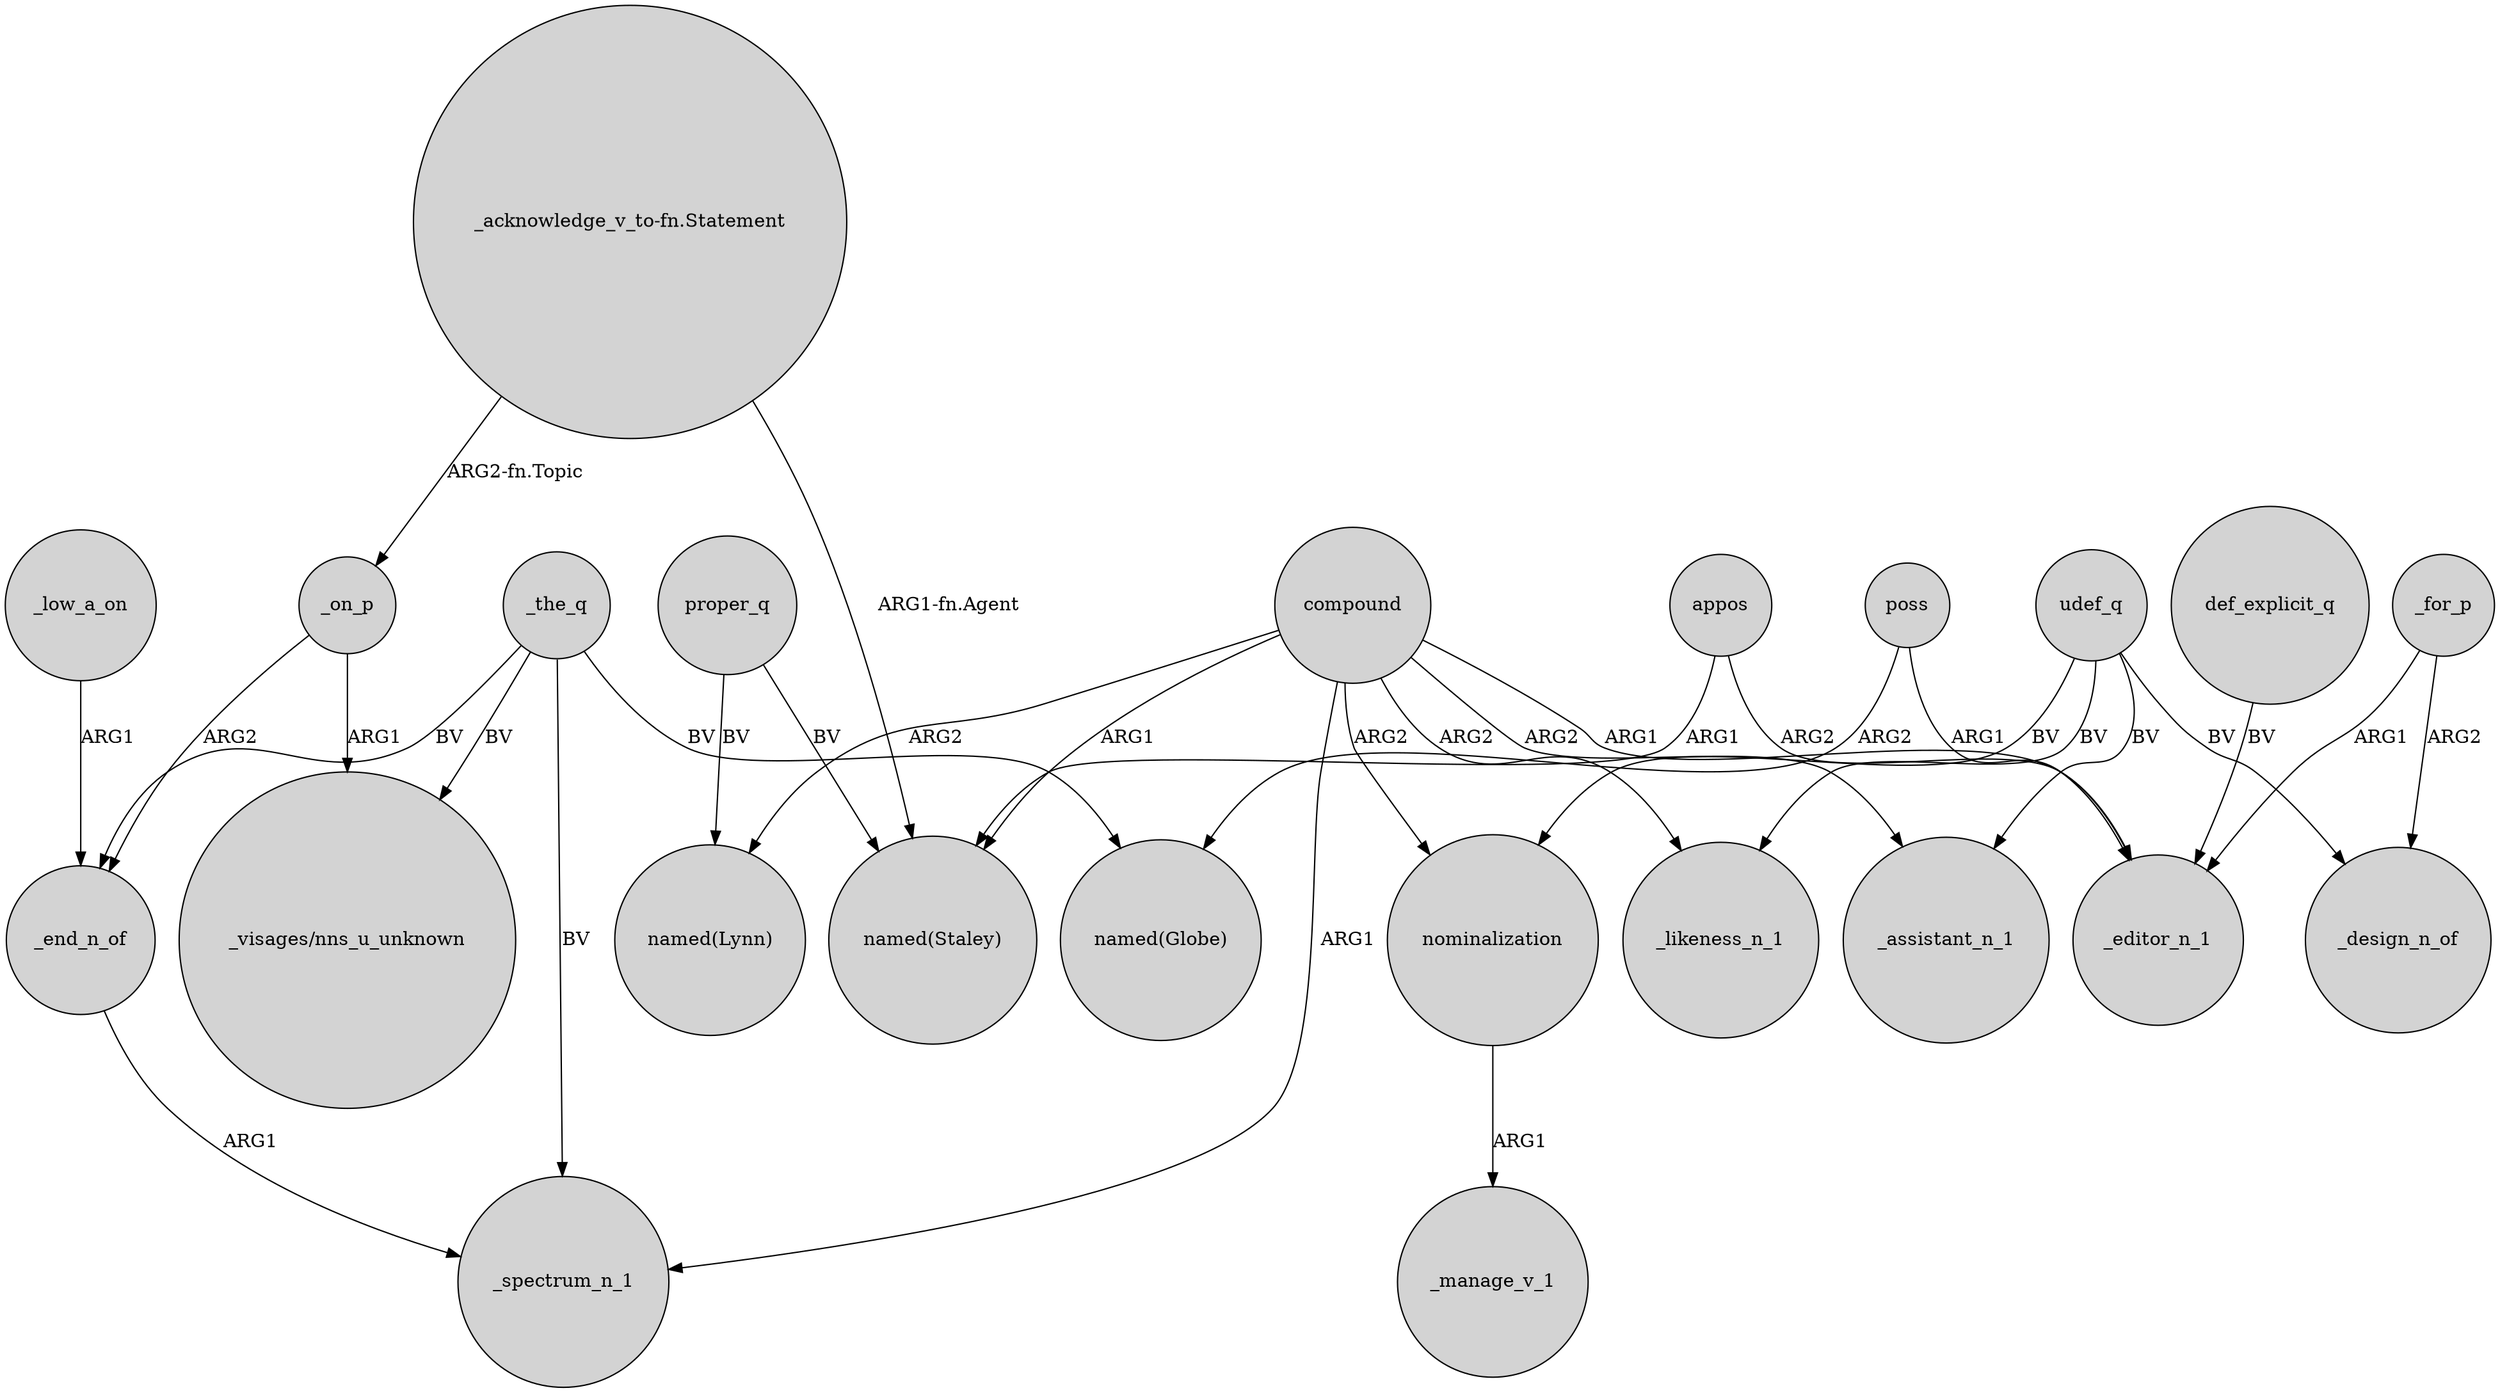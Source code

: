 digraph {
	node [shape=circle style=filled]
	proper_q -> "named(Lynn)" [label=BV]
	_on_p -> _end_n_of [label=ARG2]
	appos -> _editor_n_1 [label=ARG2]
	_for_p -> _editor_n_1 [label=ARG1]
	compound -> _likeness_n_1 [label=ARG2]
	"_acknowledge_v_to-fn.Statement" -> "named(Staley)" [label="ARG1-fn.Agent"]
	_the_q -> "_visages/nns_u_unknown" [label=BV]
	"_acknowledge_v_to-fn.Statement" -> _on_p [label="ARG2-fn.Topic"]
	_the_q -> _end_n_of [label=BV]
	poss -> "named(Globe)" [label=ARG2]
	compound -> "named(Staley)" [label=ARG1]
	_on_p -> "_visages/nns_u_unknown" [label=ARG1]
	appos -> "named(Staley)" [label=ARG1]
	compound -> nominalization [label=ARG2]
	_end_n_of -> _spectrum_n_1 [label=ARG1]
	compound -> _editor_n_1 [label=ARG1]
	udef_q -> _assistant_n_1 [label=BV]
	_the_q -> "named(Globe)" [label=BV]
	_low_a_on -> _end_n_of [label=ARG1]
	_for_p -> _design_n_of [label=ARG2]
	poss -> _editor_n_1 [label=ARG1]
	udef_q -> nominalization [label=BV]
	udef_q -> _likeness_n_1 [label=BV]
	udef_q -> _design_n_of [label=BV]
	compound -> _spectrum_n_1 [label=ARG1]
	proper_q -> "named(Staley)" [label=BV]
	compound -> "named(Lynn)" [label=ARG2]
	nominalization -> _manage_v_1 [label=ARG1]
	compound -> _assistant_n_1 [label=ARG2]
	def_explicit_q -> _editor_n_1 [label=BV]
	_the_q -> _spectrum_n_1 [label=BV]
}
